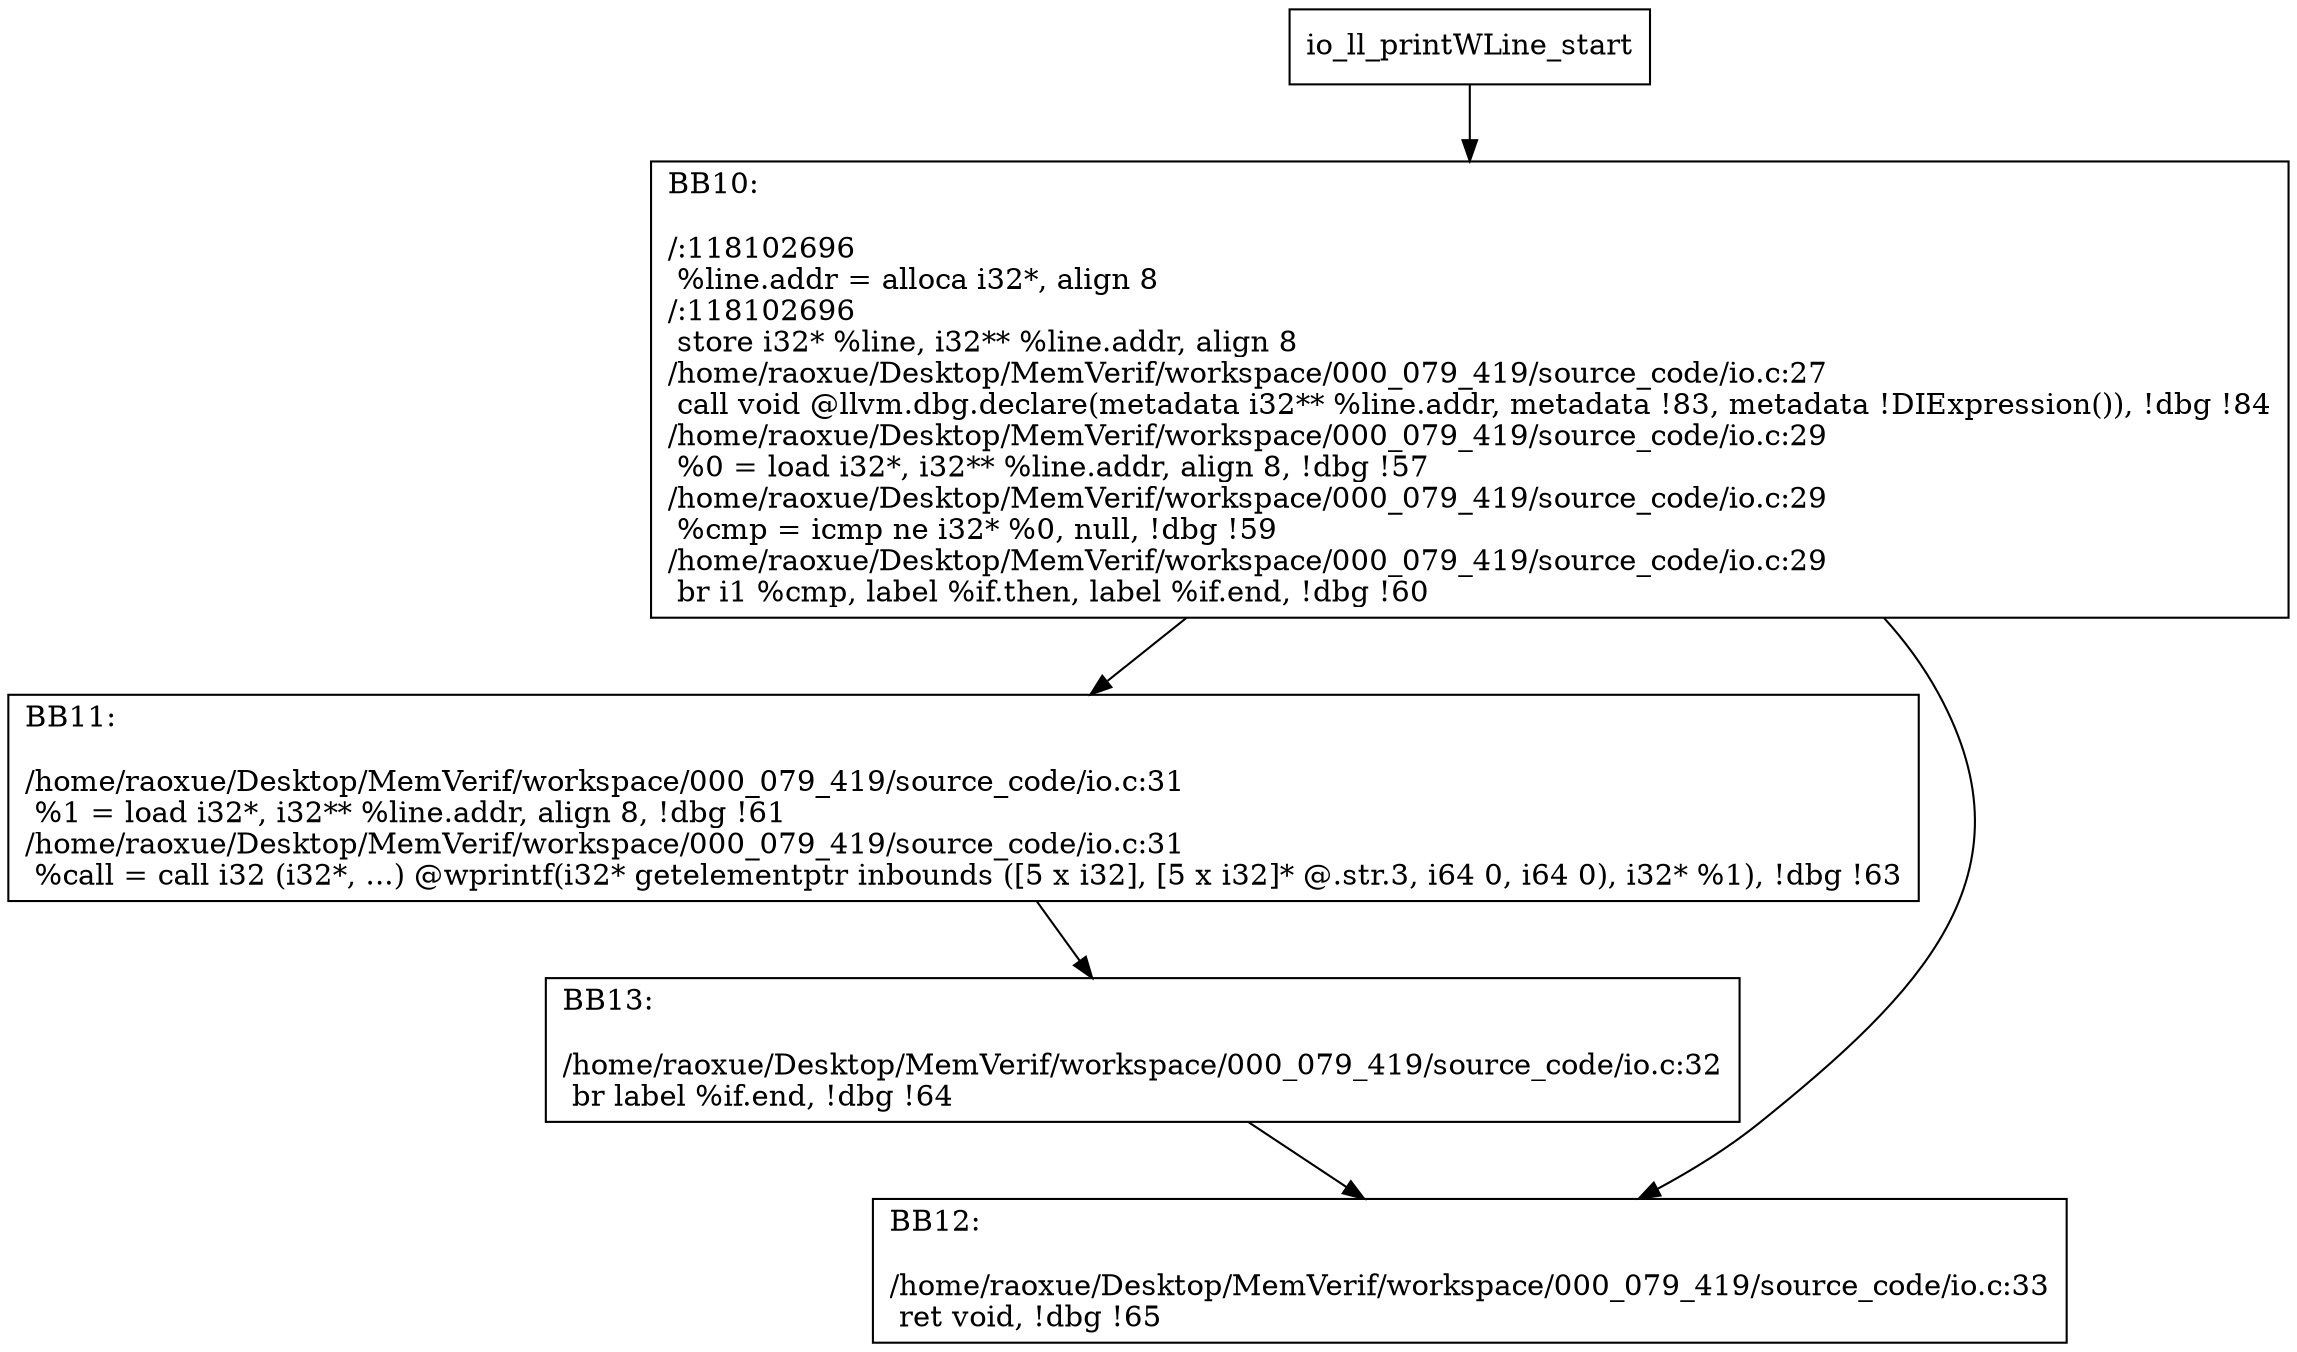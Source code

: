 digraph "CFG for'io_ll_printWLine' function" {
	BBio_ll_printWLine_start[shape=record,label="{io_ll_printWLine_start}"];
	BBio_ll_printWLine_start-> io_ll_printWLineBB10;
	io_ll_printWLineBB10 [shape=record, label="{BB10:\l\l/:118102696\l
  %line.addr = alloca i32*, align 8\l
/:118102696\l
  store i32* %line, i32** %line.addr, align 8\l
/home/raoxue/Desktop/MemVerif/workspace/000_079_419/source_code/io.c:27\l
  call void @llvm.dbg.declare(metadata i32** %line.addr, metadata !83, metadata !DIExpression()), !dbg !84\l
/home/raoxue/Desktop/MemVerif/workspace/000_079_419/source_code/io.c:29\l
  %0 = load i32*, i32** %line.addr, align 8, !dbg !57\l
/home/raoxue/Desktop/MemVerif/workspace/000_079_419/source_code/io.c:29\l
  %cmp = icmp ne i32* %0, null, !dbg !59\l
/home/raoxue/Desktop/MemVerif/workspace/000_079_419/source_code/io.c:29\l
  br i1 %cmp, label %if.then, label %if.end, !dbg !60\l
}"];
	io_ll_printWLineBB10-> io_ll_printWLineBB11;
	io_ll_printWLineBB10-> io_ll_printWLineBB12;
	io_ll_printWLineBB11 [shape=record, label="{BB11:\l\l/home/raoxue/Desktop/MemVerif/workspace/000_079_419/source_code/io.c:31\l
  %1 = load i32*, i32** %line.addr, align 8, !dbg !61\l
/home/raoxue/Desktop/MemVerif/workspace/000_079_419/source_code/io.c:31\l
  %call = call i32 (i32*, ...) @wprintf(i32* getelementptr inbounds ([5 x i32], [5 x i32]* @.str.3, i64 0, i64 0), i32* %1), !dbg !63\l
}"];
	io_ll_printWLineBB11-> io_ll_printWLineBB13;
	io_ll_printWLineBB13 [shape=record, label="{BB13:\l\l/home/raoxue/Desktop/MemVerif/workspace/000_079_419/source_code/io.c:32\l
  br label %if.end, !dbg !64\l
}"];
	io_ll_printWLineBB13-> io_ll_printWLineBB12;
	io_ll_printWLineBB12 [shape=record, label="{BB12:\l\l/home/raoxue/Desktop/MemVerif/workspace/000_079_419/source_code/io.c:33\l
  ret void, !dbg !65\l
}"];
}
